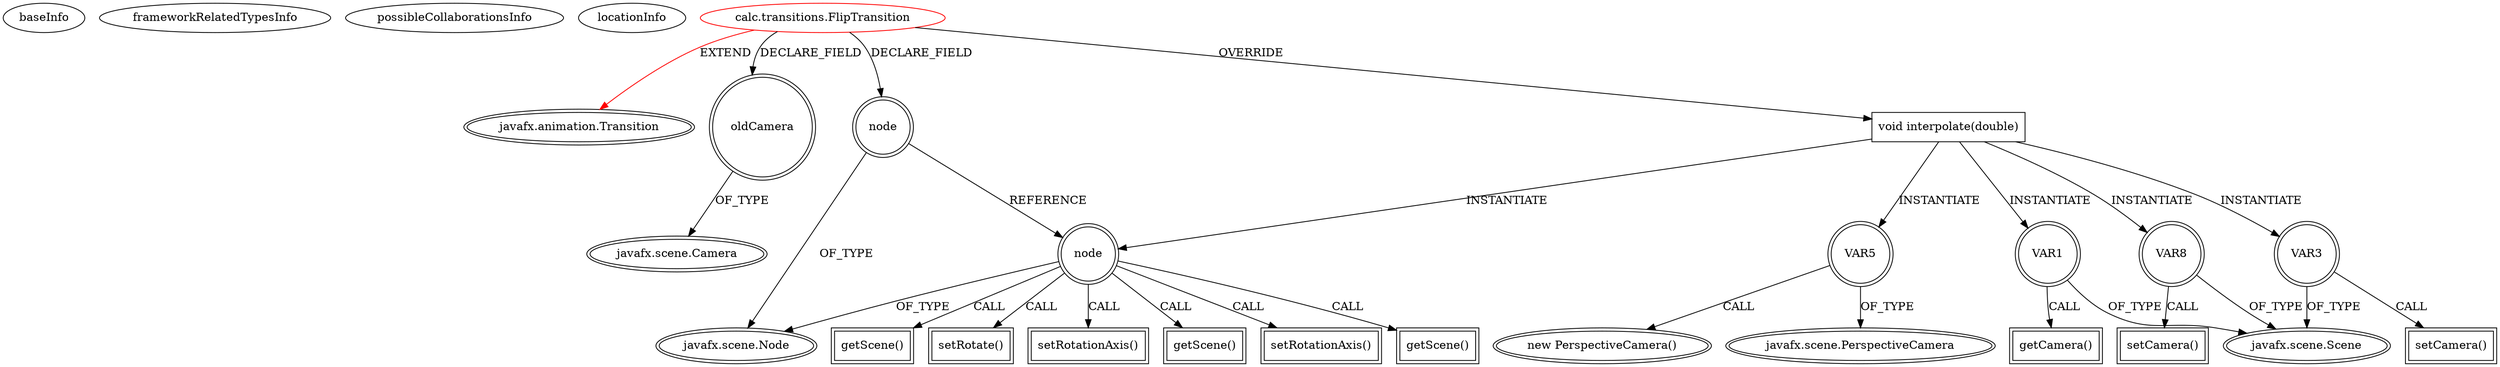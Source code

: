 digraph {
baseInfo[graphId=4765,category="extension_graph",isAnonymous=false,possibleRelation=false]
frameworkRelatedTypesInfo[0="javafx.animation.Transition"]
possibleCollaborationsInfo[]
locationInfo[projectName="witmicko-CalculatorFx",filePath="/witmicko-CalculatorFx/CalculatorFx-master/src/calc/transitions/FlipTransition.java",contextSignature="FlipTransition",graphId="4765"]
0[label="calc.transitions.FlipTransition",vertexType="ROOT_CLIENT_CLASS_DECLARATION",isFrameworkType=false,color=red]
1[label="javafx.animation.Transition",vertexType="FRAMEWORK_CLASS_TYPE",isFrameworkType=true,peripheries=2]
2[label="node",vertexType="FIELD_DECLARATION",isFrameworkType=true,peripheries=2,shape=circle]
3[label="javafx.scene.Node",vertexType="FRAMEWORK_CLASS_TYPE",isFrameworkType=true,peripheries=2]
4[label="oldCamera",vertexType="FIELD_DECLARATION",isFrameworkType=true,peripheries=2,shape=circle]
5[label="javafx.scene.Camera",vertexType="FRAMEWORK_CLASS_TYPE",isFrameworkType=true,peripheries=2]
6[label="void interpolate(double)",vertexType="OVERRIDING_METHOD_DECLARATION",isFrameworkType=false,shape=box]
7[label="node",vertexType="VARIABLE_EXPRESION",isFrameworkType=true,peripheries=2,shape=circle]
8[label="setRotationAxis()",vertexType="INSIDE_CALL",isFrameworkType=true,peripheries=2,shape=box]
10[label="VAR1",vertexType="VARIABLE_EXPRESION",isFrameworkType=true,peripheries=2,shape=circle]
12[label="javafx.scene.Scene",vertexType="FRAMEWORK_CLASS_TYPE",isFrameworkType=true,peripheries=2]
11[label="getCamera()",vertexType="INSIDE_CALL",isFrameworkType=true,peripheries=2,shape=box]
14[label="getScene()",vertexType="INSIDE_CALL",isFrameworkType=true,peripheries=2,shape=box]
15[label="VAR3",vertexType="VARIABLE_EXPRESION",isFrameworkType=true,peripheries=2,shape=circle]
16[label="setCamera()",vertexType="INSIDE_CALL",isFrameworkType=true,peripheries=2,shape=box]
19[label="getScene()",vertexType="INSIDE_CALL",isFrameworkType=true,peripheries=2,shape=box]
21[label="VAR5",vertexType="VARIABLE_EXPRESION",isFrameworkType=true,peripheries=2,shape=circle]
22[label="javafx.scene.PerspectiveCamera",vertexType="FRAMEWORK_CLASS_TYPE",isFrameworkType=true,peripheries=2]
20[label="new PerspectiveCamera()",vertexType="CONSTRUCTOR_CALL",isFrameworkType=true,peripheries=2]
24[label="setRotate()",vertexType="INSIDE_CALL",isFrameworkType=true,peripheries=2,shape=box]
26[label="setRotationAxis()",vertexType="INSIDE_CALL",isFrameworkType=true,peripheries=2,shape=box]
27[label="VAR8",vertexType="VARIABLE_EXPRESION",isFrameworkType=true,peripheries=2,shape=circle]
28[label="setCamera()",vertexType="INSIDE_CALL",isFrameworkType=true,peripheries=2,shape=box]
31[label="getScene()",vertexType="INSIDE_CALL",isFrameworkType=true,peripheries=2,shape=box]
0->1[label="EXTEND",color=red]
0->2[label="DECLARE_FIELD"]
2->3[label="OF_TYPE"]
0->4[label="DECLARE_FIELD"]
4->5[label="OF_TYPE"]
0->6[label="OVERRIDE"]
6->7[label="INSTANTIATE"]
2->7[label="REFERENCE"]
7->3[label="OF_TYPE"]
7->8[label="CALL"]
6->10[label="INSTANTIATE"]
10->12[label="OF_TYPE"]
10->11[label="CALL"]
7->14[label="CALL"]
6->15[label="INSTANTIATE"]
15->12[label="OF_TYPE"]
15->16[label="CALL"]
7->19[label="CALL"]
6->21[label="INSTANTIATE"]
21->22[label="OF_TYPE"]
21->20[label="CALL"]
7->24[label="CALL"]
7->26[label="CALL"]
6->27[label="INSTANTIATE"]
27->12[label="OF_TYPE"]
27->28[label="CALL"]
7->31[label="CALL"]
}
